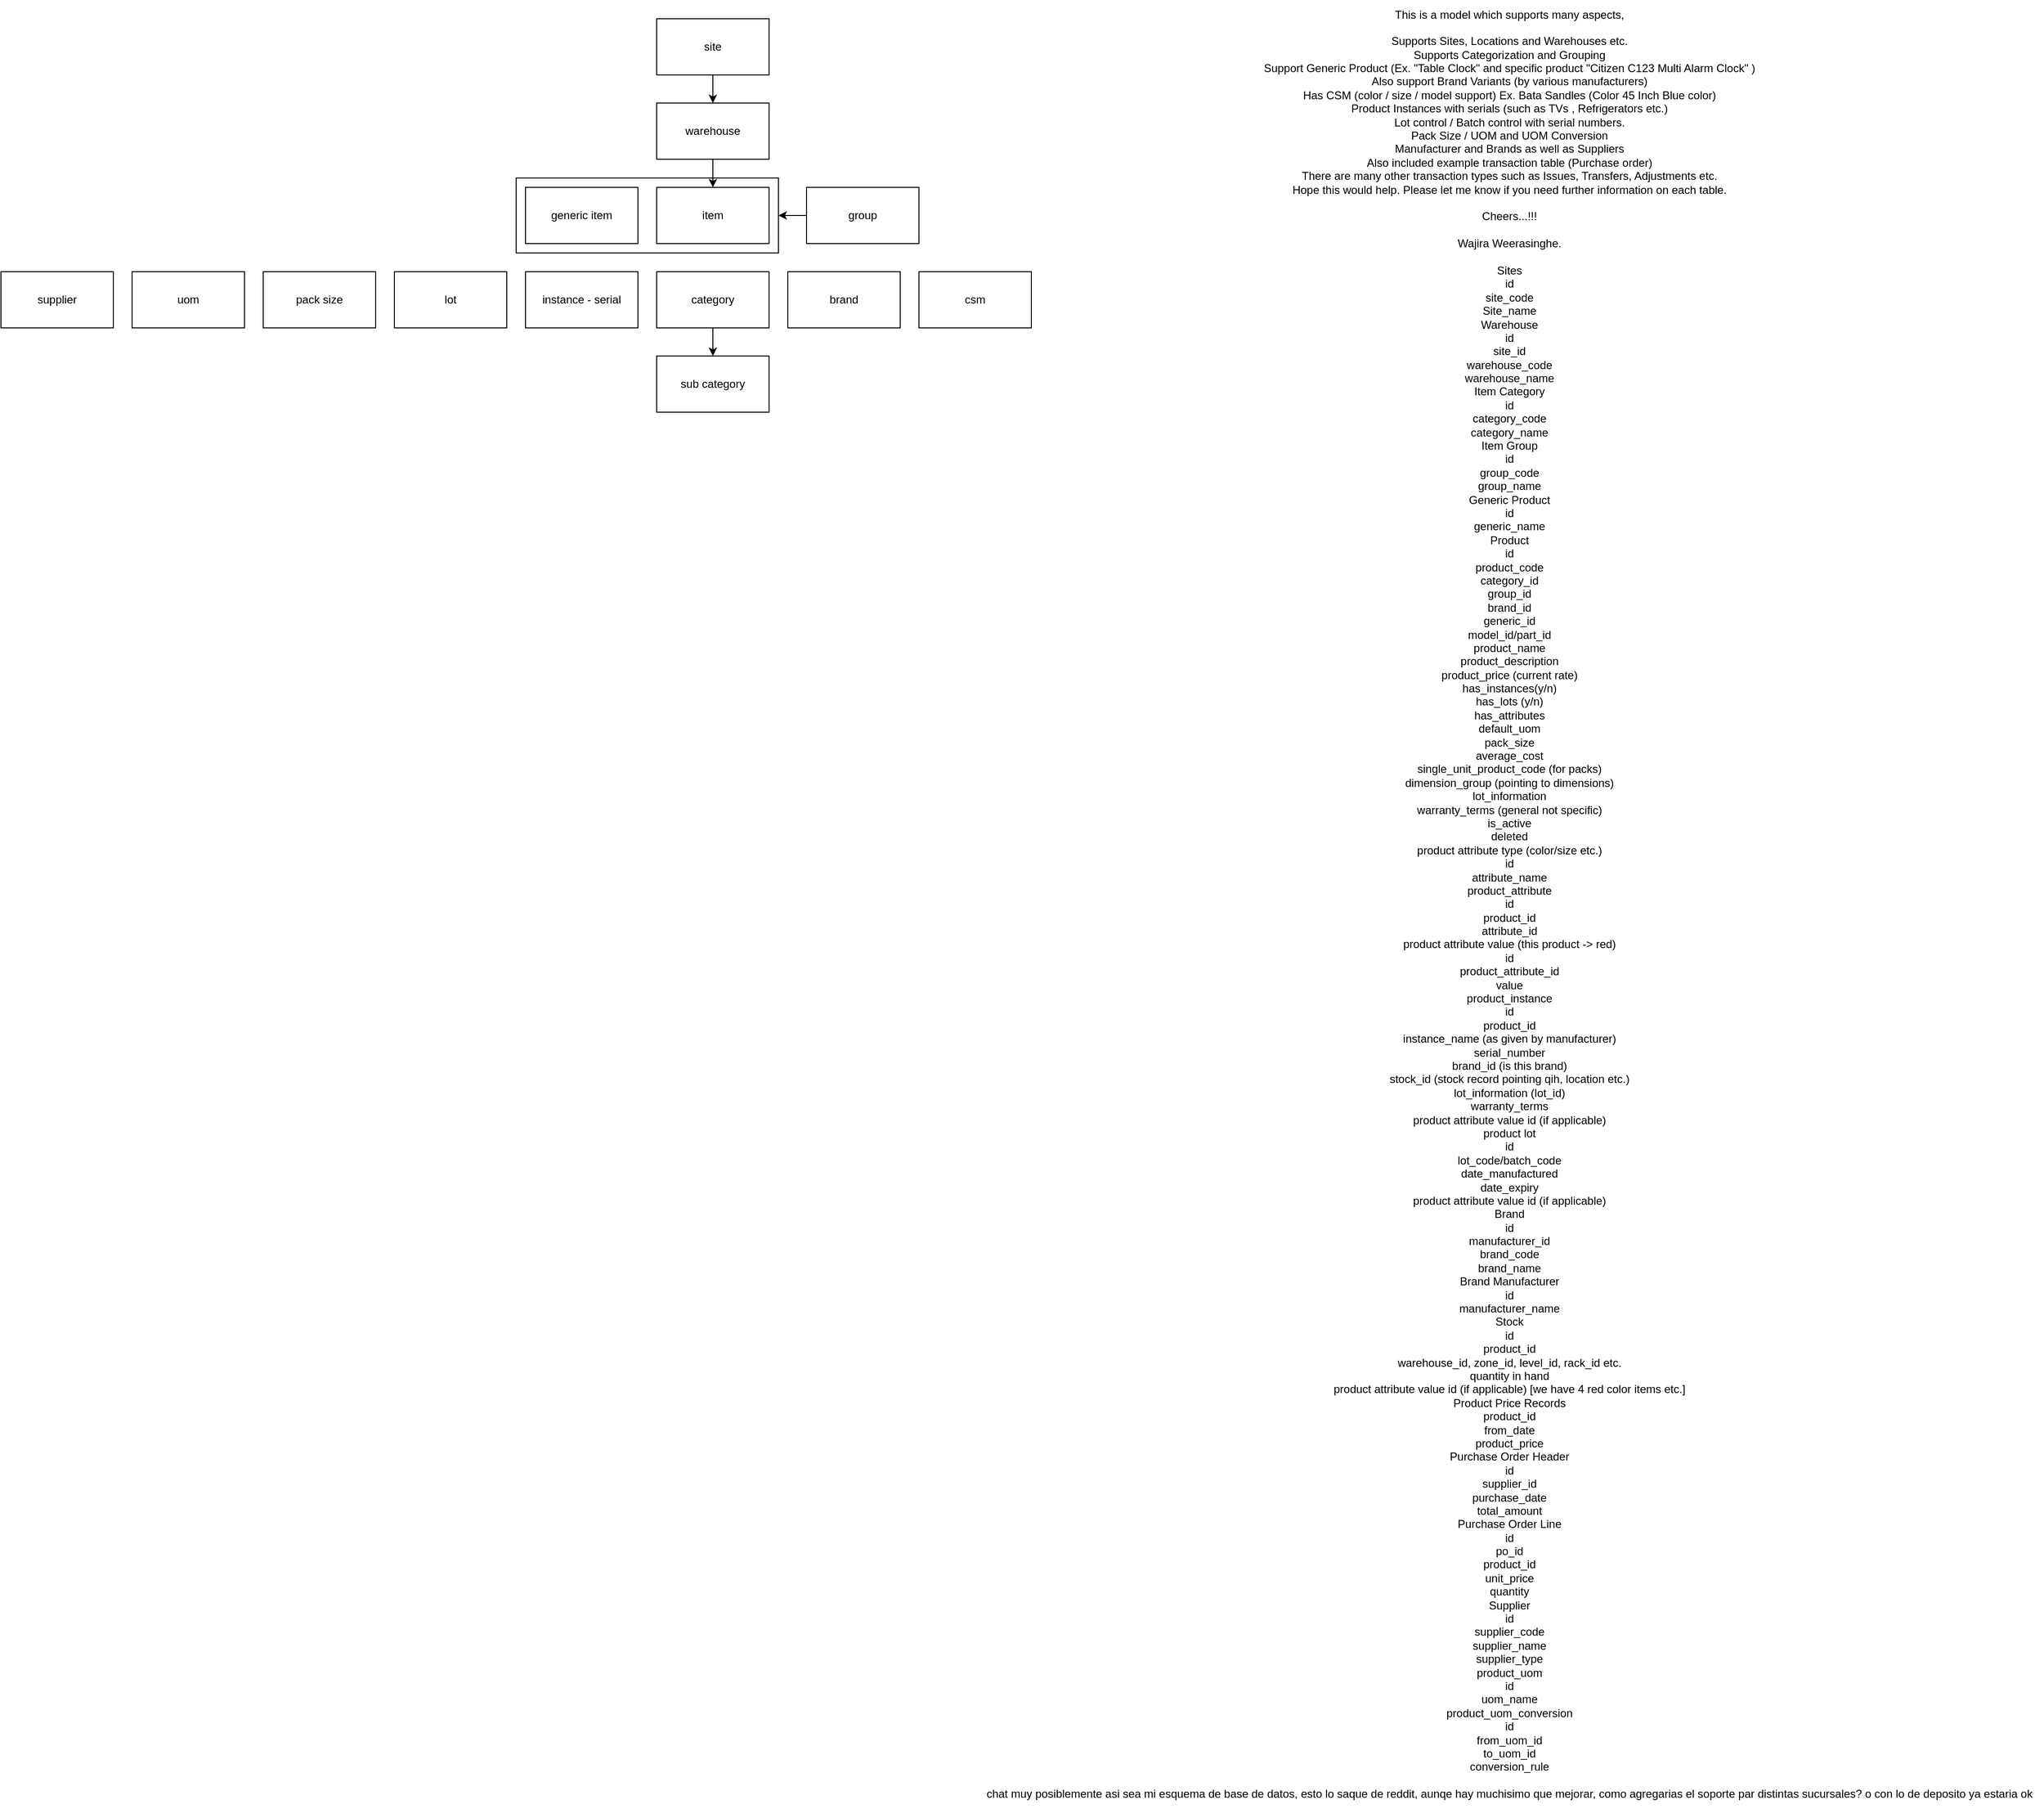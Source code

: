 <mxfile version="24.7.16">
  <diagram name="Página-1" id="vavEDoWmuLBhZqrft4IF">
    <mxGraphModel dx="3054" dy="743" grid="1" gridSize="10" guides="1" tooltips="1" connect="1" arrows="1" fold="1" page="1" pageScale="1" pageWidth="827" pageHeight="1169" math="0" shadow="0">
      <root>
        <mxCell id="0" />
        <mxCell id="1" parent="0" />
        <mxCell id="ZN7bx8qQ0LilswmV9KuV-17" value="" style="whiteSpace=wrap;html=1;" vertex="1" parent="1">
          <mxGeometry x="-630" y="210" width="280" height="80" as="geometry" />
        </mxCell>
        <mxCell id="ZN7bx8qQ0LilswmV9KuV-1" value="&lt;div&gt;This is a model which supports many aspects,&lt;/div&gt;&lt;div&gt;&lt;br&gt;&lt;/div&gt;&lt;div&gt;Supports Sites, Locations and Warehouses etc.&lt;/div&gt;&lt;div&gt;Supports Categorization and Grouping&lt;/div&gt;&lt;div&gt;Support Generic Product (Ex. &quot;Table Clock&quot; and specific product &quot;Citizen C123 Multi Alarm Clock&quot; )&lt;/div&gt;&lt;div&gt;Also support Brand Variants (by various manufacturers)&lt;/div&gt;&lt;div&gt;Has CSM (color / size / model support) Ex. Bata Sandles (Color 45 Inch Blue color)&lt;/div&gt;&lt;div&gt;Product Instances with serials (such as TVs , Refrigerators etc.)&lt;/div&gt;&lt;div&gt;Lot control / Batch control with serial numbers.&lt;/div&gt;&lt;div&gt;Pack Size / UOM and UOM Conversion&lt;/div&gt;&lt;div&gt;Manufacturer and Brands as well as Suppliers&lt;/div&gt;&lt;div&gt;Also included example transaction table (Purchase order)&lt;/div&gt;&lt;div&gt;There are many other transaction types such as Issues, Transfers, Adjustments etc.&lt;/div&gt;&lt;div&gt;Hope this would help. Please let me know if you need further information on each table.&lt;/div&gt;&lt;div&gt;&lt;br&gt;&lt;/div&gt;&lt;div&gt;Cheers...!!!&lt;/div&gt;&lt;div&gt;&lt;br&gt;&lt;/div&gt;&lt;div&gt;Wajira Weerasinghe.&lt;/div&gt;&lt;div&gt;&lt;br&gt;&lt;/div&gt;&lt;div&gt;Sites&lt;/div&gt;&lt;div&gt;id&lt;/div&gt;&lt;div&gt;site_code&lt;/div&gt;&lt;div&gt;Site_name&lt;/div&gt;&lt;div&gt;Warehouse&lt;/div&gt;&lt;div&gt;id&lt;/div&gt;&lt;div&gt;site_id&lt;/div&gt;&lt;div&gt;warehouse_code&lt;/div&gt;&lt;div&gt;warehouse_name&lt;/div&gt;&lt;div&gt;Item Category&lt;/div&gt;&lt;div&gt;id&lt;/div&gt;&lt;div&gt;category_code&lt;/div&gt;&lt;div&gt;category_name&lt;/div&gt;&lt;div&gt;Item Group&lt;/div&gt;&lt;div&gt;id&lt;/div&gt;&lt;div&gt;group_code&lt;/div&gt;&lt;div&gt;group_name&lt;/div&gt;&lt;div&gt;Generic Product&lt;/div&gt;&lt;div&gt;id&lt;/div&gt;&lt;div&gt;generic_name&lt;/div&gt;&lt;div&gt;Product&lt;/div&gt;&lt;div&gt;id&lt;/div&gt;&lt;div&gt;product_code&lt;/div&gt;&lt;div&gt;category_id&lt;/div&gt;&lt;div&gt;group_id&lt;/div&gt;&lt;div&gt;brand_id&lt;/div&gt;&lt;div&gt;generic_id&lt;/div&gt;&lt;div&gt;model_id/part_id&lt;/div&gt;&lt;div&gt;product_name&lt;/div&gt;&lt;div&gt;product_description&lt;/div&gt;&lt;div&gt;product_price (current rate)&lt;/div&gt;&lt;div&gt;has_instances(y/n)&lt;/div&gt;&lt;div&gt;has_lots (y/n)&lt;/div&gt;&lt;div&gt;has_attributes&lt;/div&gt;&lt;div&gt;default_uom&lt;/div&gt;&lt;div&gt;pack_size&lt;/div&gt;&lt;div&gt;average_cost&lt;/div&gt;&lt;div&gt;single_unit_product_code (for packs)&lt;/div&gt;&lt;div&gt;dimension_group (pointing to dimensions)&lt;/div&gt;&lt;div&gt;lot_information&lt;/div&gt;&lt;div&gt;warranty_terms (general not specific)&lt;/div&gt;&lt;div&gt;is_active&lt;/div&gt;&lt;div&gt;deleted&lt;/div&gt;&lt;div&gt;product attribute type (color/size etc.)&lt;/div&gt;&lt;div&gt;id&lt;/div&gt;&lt;div&gt;attribute_name&lt;/div&gt;&lt;div&gt;product_attribute&lt;/div&gt;&lt;div&gt;id&lt;/div&gt;&lt;div&gt;product_id&lt;/div&gt;&lt;div&gt;attribute_id&lt;/div&gt;&lt;div&gt;product attribute value (this product -&amp;gt; red)&lt;/div&gt;&lt;div&gt;id&lt;/div&gt;&lt;div&gt;product_attribute_id&lt;/div&gt;&lt;div&gt;value&lt;/div&gt;&lt;div&gt;product_instance&lt;/div&gt;&lt;div&gt;id&lt;/div&gt;&lt;div&gt;product_id&lt;/div&gt;&lt;div&gt;instance_name (as given by manufacturer)&lt;/div&gt;&lt;div&gt;serial_number&lt;/div&gt;&lt;div&gt;brand_id (is this brand)&lt;/div&gt;&lt;div&gt;stock_id (stock record pointing qih, location etc.)&lt;/div&gt;&lt;div&gt;lot_information (lot_id)&lt;/div&gt;&lt;div&gt;warranty_terms&lt;/div&gt;&lt;div&gt;product attribute value id (if applicable)&lt;/div&gt;&lt;div&gt;product lot&lt;/div&gt;&lt;div&gt;id&lt;/div&gt;&lt;div&gt;lot_code/batch_code&lt;/div&gt;&lt;div&gt;date_manufactured&lt;/div&gt;&lt;div&gt;date_expiry&lt;/div&gt;&lt;div&gt;product attribute value id (if applicable)&lt;/div&gt;&lt;div&gt;Brand&lt;/div&gt;&lt;div&gt;id&lt;/div&gt;&lt;div&gt;manufacturer_id&lt;/div&gt;&lt;div&gt;brand_code&lt;/div&gt;&lt;div&gt;brand_name&lt;/div&gt;&lt;div&gt;Brand Manufacturer&lt;/div&gt;&lt;div&gt;id&lt;/div&gt;&lt;div&gt;manufacturer_name&lt;/div&gt;&lt;div&gt;Stock&lt;/div&gt;&lt;div&gt;id&lt;/div&gt;&lt;div&gt;product_id&lt;/div&gt;&lt;div&gt;warehouse_id, zone_id, level_id, rack_id etc.&lt;/div&gt;&lt;div&gt;quantity in hand&lt;/div&gt;&lt;div&gt;product attribute value id (if applicable) [we have 4 red color items etc.]&lt;/div&gt;&lt;div&gt;Product Price Records&lt;/div&gt;&lt;div&gt;product_id&lt;/div&gt;&lt;div&gt;from_date&lt;/div&gt;&lt;div&gt;product_price&lt;/div&gt;&lt;div&gt;Purchase Order Header&lt;/div&gt;&lt;div&gt;id&lt;/div&gt;&lt;div&gt;supplier_id&lt;/div&gt;&lt;div&gt;purchase_date&lt;/div&gt;&lt;div&gt;total_amount&lt;/div&gt;&lt;div&gt;Purchase Order Line&lt;/div&gt;&lt;div&gt;id&lt;/div&gt;&lt;div&gt;po_id&lt;/div&gt;&lt;div&gt;product_id&lt;/div&gt;&lt;div&gt;unit_price&lt;/div&gt;&lt;div&gt;quantity&lt;/div&gt;&lt;div&gt;Supplier&lt;/div&gt;&lt;div&gt;id&lt;/div&gt;&lt;div&gt;supplier_code&lt;/div&gt;&lt;div&gt;supplier_name&lt;/div&gt;&lt;div&gt;supplier_type&lt;/div&gt;&lt;div&gt;product_uom&lt;/div&gt;&lt;div&gt;id&lt;/div&gt;&lt;div&gt;uom_name&lt;/div&gt;&lt;div&gt;product_uom_conversion&lt;/div&gt;&lt;div&gt;id&lt;/div&gt;&lt;div&gt;from_uom_id&lt;/div&gt;&lt;div&gt;to_uom_id&lt;/div&gt;&lt;div&gt;conversion_rule&lt;/div&gt;&lt;div&gt;&lt;br&gt;&lt;/div&gt;&lt;div&gt;chat muy posiblemente asi sea mi esquema de base de datos, esto lo saque de reddit, aunqe hay muchisimo que mejorar, como agregarias el soporte par distintas sucursales? o con lo de deposito ya estaria ok&lt;/div&gt;" style="text;html=1;align=center;verticalAlign=middle;resizable=0;points=[];autosize=1;strokeColor=none;fillColor=none;" vertex="1" parent="1">
          <mxGeometry x="-140" y="20" width="1140" height="1930" as="geometry" />
        </mxCell>
        <mxCell id="ZN7bx8qQ0LilswmV9KuV-4" style="edgeStyle=orthogonalEdgeStyle;rounded=0;orthogonalLoop=1;jettySize=auto;html=1;entryX=0.5;entryY=0;entryDx=0;entryDy=0;" edge="1" parent="1" source="ZN7bx8qQ0LilswmV9KuV-2" target="ZN7bx8qQ0LilswmV9KuV-3">
          <mxGeometry relative="1" as="geometry" />
        </mxCell>
        <mxCell id="ZN7bx8qQ0LilswmV9KuV-2" value="site" style="whiteSpace=wrap;html=1;" vertex="1" parent="1">
          <mxGeometry x="-480" y="40" width="120" height="60" as="geometry" />
        </mxCell>
        <mxCell id="ZN7bx8qQ0LilswmV9KuV-6" style="edgeStyle=orthogonalEdgeStyle;rounded=0;orthogonalLoop=1;jettySize=auto;html=1;entryX=0.5;entryY=0;entryDx=0;entryDy=0;" edge="1" parent="1" source="ZN7bx8qQ0LilswmV9KuV-3" target="ZN7bx8qQ0LilswmV9KuV-5">
          <mxGeometry relative="1" as="geometry" />
        </mxCell>
        <mxCell id="ZN7bx8qQ0LilswmV9KuV-3" value="warehouse" style="whiteSpace=wrap;html=1;" vertex="1" parent="1">
          <mxGeometry x="-480" y="130" width="120" height="60" as="geometry" />
        </mxCell>
        <mxCell id="ZN7bx8qQ0LilswmV9KuV-5" value="item" style="whiteSpace=wrap;html=1;" vertex="1" parent="1">
          <mxGeometry x="-480" y="220" width="120" height="60" as="geometry" />
        </mxCell>
        <mxCell id="ZN7bx8qQ0LilswmV9KuV-18" style="edgeStyle=orthogonalEdgeStyle;rounded=0;orthogonalLoop=1;jettySize=auto;html=1;entryX=1;entryY=0.5;entryDx=0;entryDy=0;" edge="1" parent="1" source="ZN7bx8qQ0LilswmV9KuV-7" target="ZN7bx8qQ0LilswmV9KuV-17">
          <mxGeometry relative="1" as="geometry" />
        </mxCell>
        <mxCell id="ZN7bx8qQ0LilswmV9KuV-7" value="group" style="whiteSpace=wrap;html=1;" vertex="1" parent="1">
          <mxGeometry x="-320" y="220" width="120" height="60" as="geometry" />
        </mxCell>
        <mxCell id="ZN7bx8qQ0LilswmV9KuV-12" style="edgeStyle=orthogonalEdgeStyle;rounded=0;orthogonalLoop=1;jettySize=auto;html=1;entryX=0.5;entryY=0;entryDx=0;entryDy=0;" edge="1" parent="1" source="ZN7bx8qQ0LilswmV9KuV-8" target="ZN7bx8qQ0LilswmV9KuV-11">
          <mxGeometry relative="1" as="geometry" />
        </mxCell>
        <mxCell id="ZN7bx8qQ0LilswmV9KuV-8" value="category" style="whiteSpace=wrap;html=1;" vertex="1" parent="1">
          <mxGeometry x="-480" y="310" width="120" height="60" as="geometry" />
        </mxCell>
        <mxCell id="ZN7bx8qQ0LilswmV9KuV-9" value="brand" style="whiteSpace=wrap;html=1;" vertex="1" parent="1">
          <mxGeometry x="-340" y="310" width="120" height="60" as="geometry" />
        </mxCell>
        <mxCell id="ZN7bx8qQ0LilswmV9KuV-10" value="generic item" style="whiteSpace=wrap;html=1;" vertex="1" parent="1">
          <mxGeometry x="-620" y="220" width="120" height="60" as="geometry" />
        </mxCell>
        <mxCell id="ZN7bx8qQ0LilswmV9KuV-11" value="sub category" style="whiteSpace=wrap;html=1;" vertex="1" parent="1">
          <mxGeometry x="-480" y="400" width="120" height="60" as="geometry" />
        </mxCell>
        <mxCell id="ZN7bx8qQ0LilswmV9KuV-13" value="csm" style="whiteSpace=wrap;html=1;" vertex="1" parent="1">
          <mxGeometry x="-200" y="310" width="120" height="60" as="geometry" />
        </mxCell>
        <mxCell id="ZN7bx8qQ0LilswmV9KuV-19" value="instance - serial" style="whiteSpace=wrap;html=1;" vertex="1" parent="1">
          <mxGeometry x="-620" y="310" width="120" height="60" as="geometry" />
        </mxCell>
        <mxCell id="ZN7bx8qQ0LilswmV9KuV-20" value="lot" style="whiteSpace=wrap;html=1;" vertex="1" parent="1">
          <mxGeometry x="-760" y="310" width="120" height="60" as="geometry" />
        </mxCell>
        <mxCell id="ZN7bx8qQ0LilswmV9KuV-21" value="pack size" style="whiteSpace=wrap;html=1;" vertex="1" parent="1">
          <mxGeometry x="-900" y="310" width="120" height="60" as="geometry" />
        </mxCell>
        <mxCell id="ZN7bx8qQ0LilswmV9KuV-22" value="uom" style="whiteSpace=wrap;html=1;" vertex="1" parent="1">
          <mxGeometry x="-1040" y="310" width="120" height="60" as="geometry" />
        </mxCell>
        <mxCell id="ZN7bx8qQ0LilswmV9KuV-23" value="supplier" style="whiteSpace=wrap;html=1;" vertex="1" parent="1">
          <mxGeometry x="-1180" y="310" width="120" height="60" as="geometry" />
        </mxCell>
      </root>
    </mxGraphModel>
  </diagram>
</mxfile>

